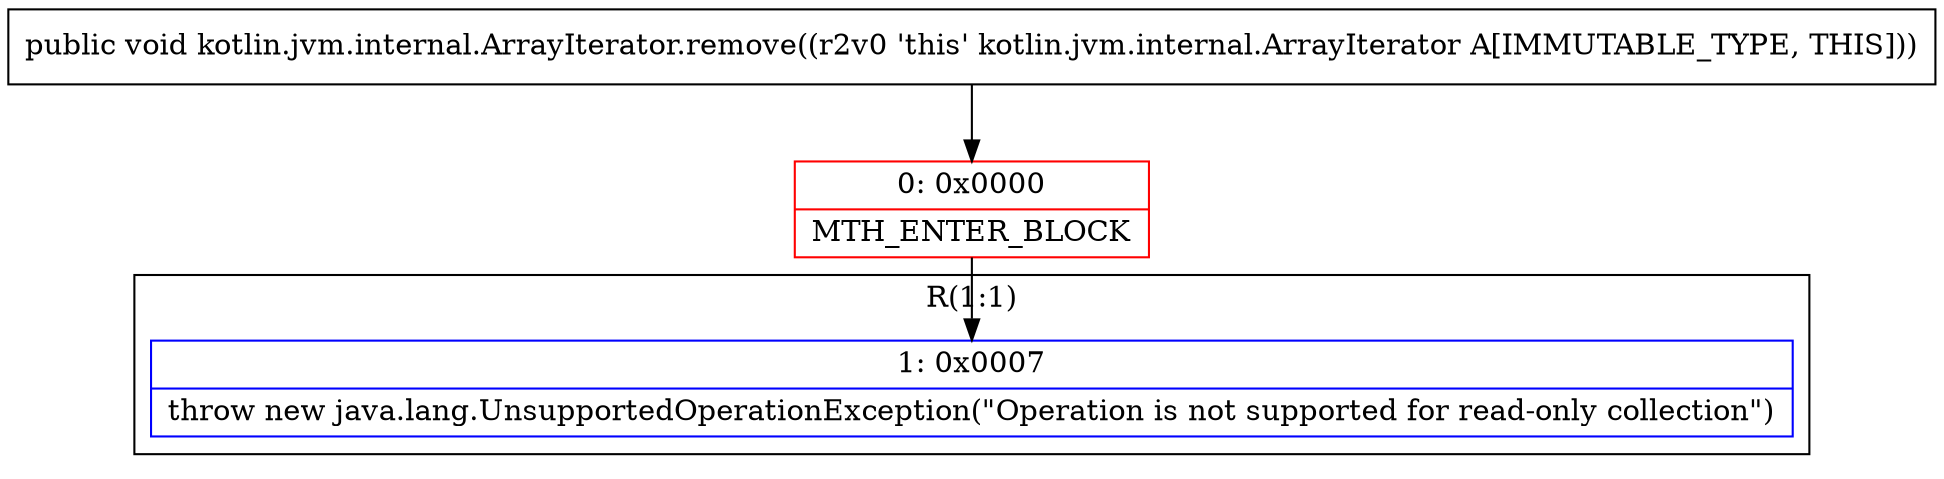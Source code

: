 digraph "CFG forkotlin.jvm.internal.ArrayIterator.remove()V" {
subgraph cluster_Region_2047718072 {
label = "R(1:1)";
node [shape=record,color=blue];
Node_1 [shape=record,label="{1\:\ 0x0007|throw new java.lang.UnsupportedOperationException(\"Operation is not supported for read\-only collection\")\l}"];
}
Node_0 [shape=record,color=red,label="{0\:\ 0x0000|MTH_ENTER_BLOCK\l}"];
MethodNode[shape=record,label="{public void kotlin.jvm.internal.ArrayIterator.remove((r2v0 'this' kotlin.jvm.internal.ArrayIterator A[IMMUTABLE_TYPE, THIS])) }"];
MethodNode -> Node_0;
Node_0 -> Node_1;
}

